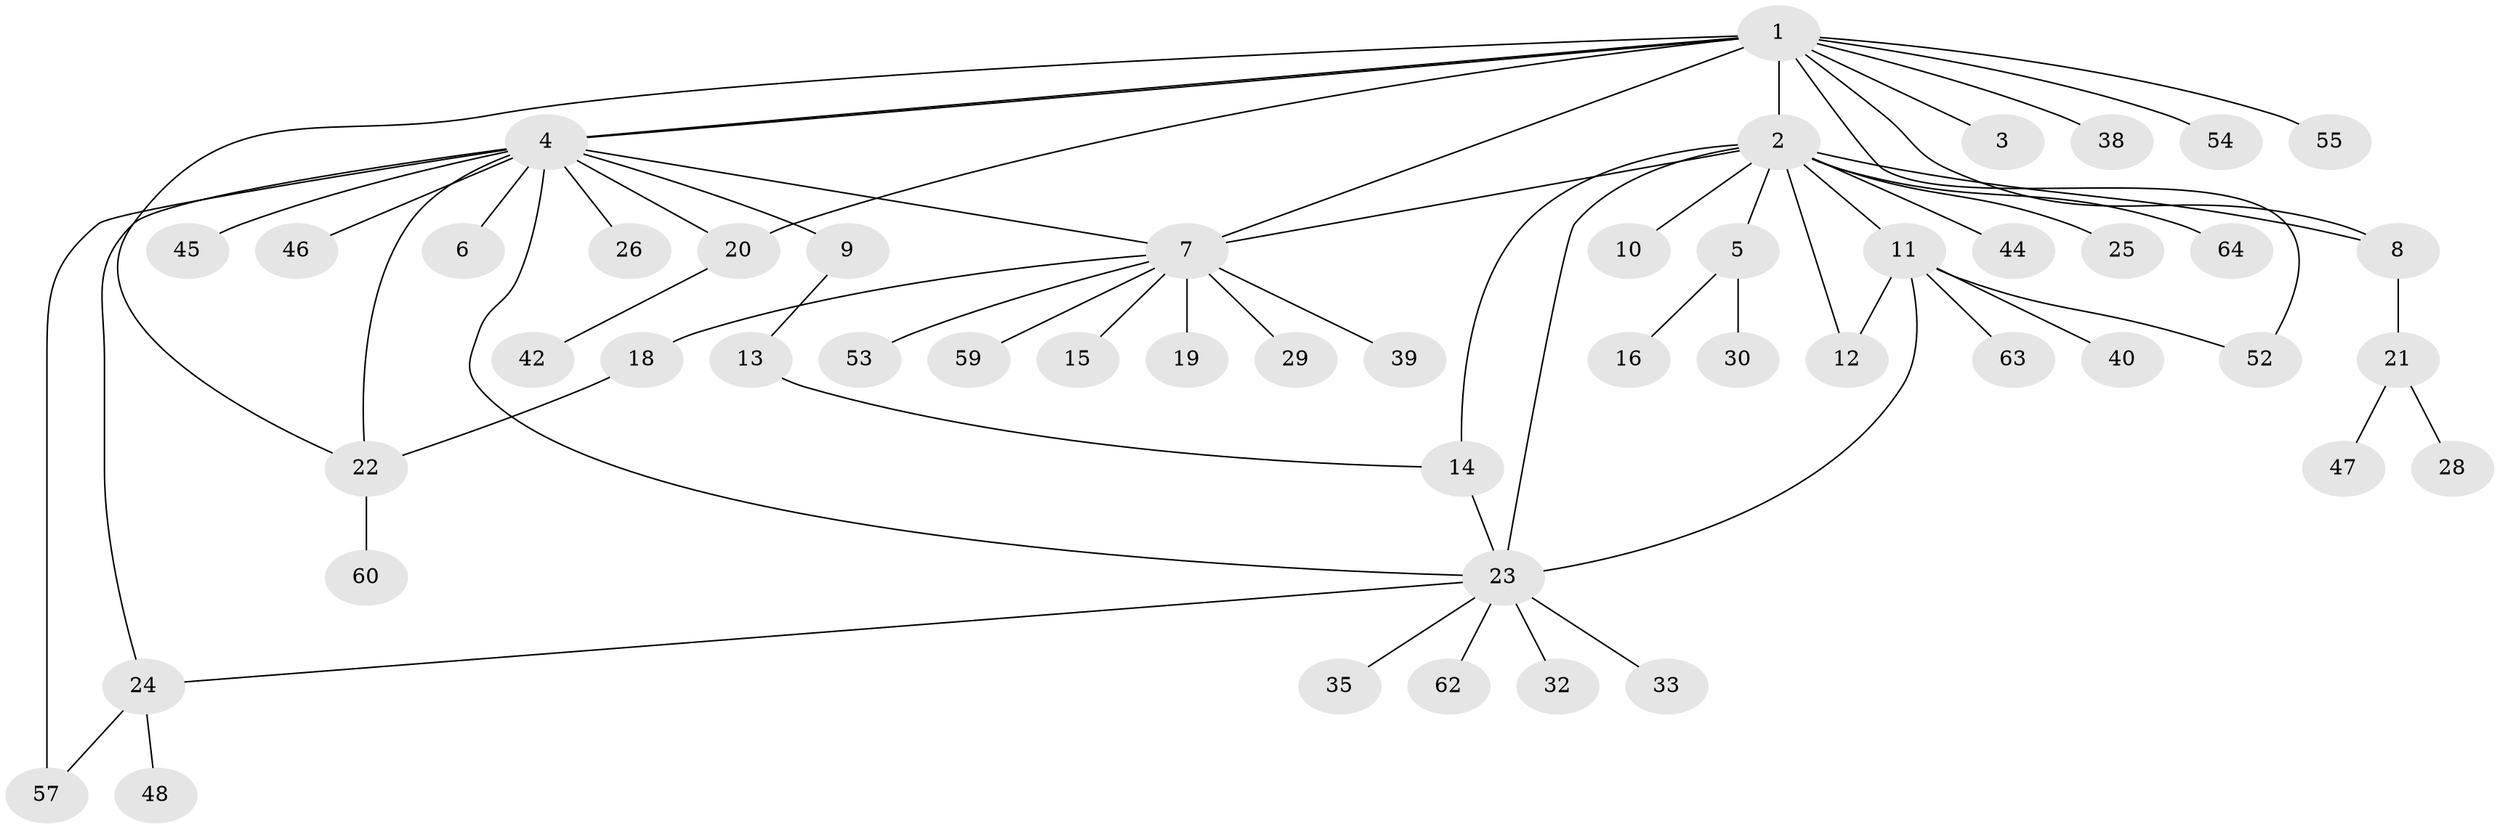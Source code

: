 // Generated by graph-tools (version 1.1) at 2025/23/03/03/25 07:23:49]
// undirected, 50 vertices, 64 edges
graph export_dot {
graph [start="1"]
  node [color=gray90,style=filled];
  1 [super="+17"];
  2 [super="+27"];
  3;
  4 [super="+58"];
  5 [super="+51"];
  6;
  7 [super="+34"];
  8;
  9;
  10;
  11 [super="+31"];
  12;
  13 [super="+50"];
  14 [super="+37"];
  15;
  16;
  18;
  19;
  20 [super="+36"];
  21 [super="+41"];
  22 [super="+61"];
  23 [super="+49"];
  24 [super="+43"];
  25;
  26;
  28;
  29;
  30;
  32;
  33;
  35;
  38;
  39;
  40;
  42;
  44;
  45 [super="+56"];
  46;
  47;
  48;
  52;
  53;
  54;
  55;
  57;
  59;
  60;
  62;
  63;
  64;
  1 -- 2 [weight=2];
  1 -- 3;
  1 -- 4;
  1 -- 4;
  1 -- 7 [weight=2];
  1 -- 8;
  1 -- 22;
  1 -- 38;
  1 -- 52;
  1 -- 20;
  1 -- 55;
  1 -- 54;
  2 -- 5;
  2 -- 7;
  2 -- 8;
  2 -- 10;
  2 -- 11;
  2 -- 12;
  2 -- 23;
  2 -- 25;
  2 -- 44;
  2 -- 64;
  2 -- 14;
  4 -- 6;
  4 -- 7;
  4 -- 9;
  4 -- 20;
  4 -- 23;
  4 -- 26;
  4 -- 45;
  4 -- 46;
  4 -- 57;
  4 -- 22;
  4 -- 24;
  5 -- 16;
  5 -- 30;
  7 -- 15;
  7 -- 18;
  7 -- 19;
  7 -- 29;
  7 -- 39;
  7 -- 53;
  7 -- 59;
  8 -- 21;
  9 -- 13;
  11 -- 12;
  11 -- 23 [weight=2];
  11 -- 40;
  11 -- 52;
  11 -- 63;
  13 -- 14;
  14 -- 23;
  18 -- 22;
  20 -- 42;
  21 -- 28;
  21 -- 47;
  22 -- 60;
  23 -- 24;
  23 -- 32;
  23 -- 33;
  23 -- 35;
  23 -- 62;
  24 -- 57;
  24 -- 48;
}
